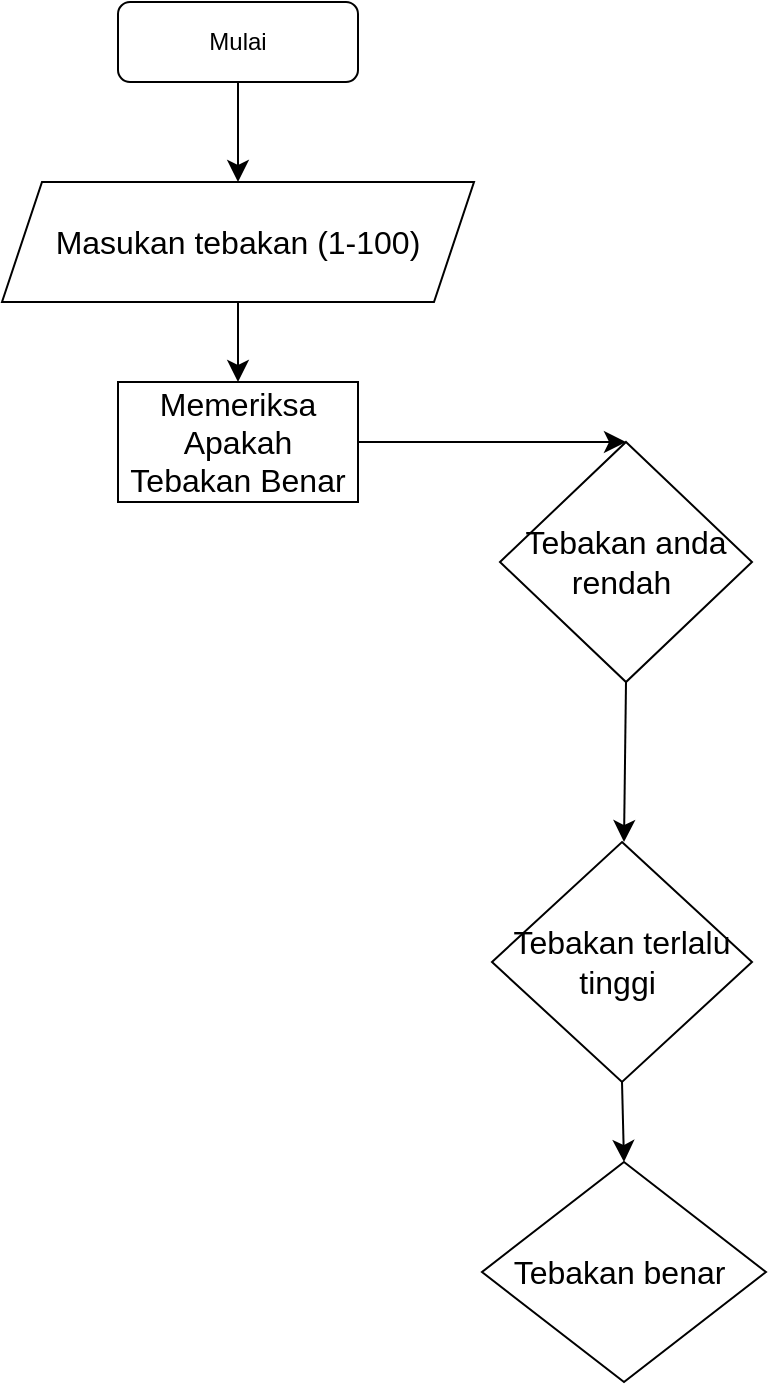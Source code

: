 <mxfile version="22.0.4" type="github">
  <diagram id="C5RBs43oDa-KdzZeNtuy" name="Page-1">
    <mxGraphModel dx="449" dy="736" grid="1" gridSize="10" guides="1" tooltips="1" connect="1" arrows="1" fold="1" page="1" pageScale="1" pageWidth="827" pageHeight="1169" math="0" shadow="0">
      <root>
        <mxCell id="WIyWlLk6GJQsqaUBKTNV-0" />
        <mxCell id="WIyWlLk6GJQsqaUBKTNV-1" parent="WIyWlLk6GJQsqaUBKTNV-0" />
        <mxCell id="WIyWlLk6GJQsqaUBKTNV-3" value="Mulai" style="rounded=1;whiteSpace=wrap;html=1;fontSize=12;glass=0;strokeWidth=1;shadow=0;" parent="WIyWlLk6GJQsqaUBKTNV-1" vertex="1">
          <mxGeometry x="160" y="80" width="120" height="40" as="geometry" />
        </mxCell>
        <mxCell id="2ZP7MVJUTkGxahNRQjdo-2" value="" style="edgeStyle=none;orthogonalLoop=1;jettySize=auto;html=1;rounded=0;fontSize=12;startSize=8;endSize=8;curved=1;exitX=0.5;exitY=1;exitDx=0;exitDy=0;entryX=0.5;entryY=0;entryDx=0;entryDy=0;" parent="WIyWlLk6GJQsqaUBKTNV-1" source="WIyWlLk6GJQsqaUBKTNV-3" target="_DnQs_Z1P2Ir-Lfi21zD-6" edge="1">
          <mxGeometry width="140" relative="1" as="geometry">
            <mxPoint x="70" y="130" as="sourcePoint" />
            <mxPoint x="220" y="170" as="targetPoint" />
            <Array as="points" />
          </mxGeometry>
        </mxCell>
        <mxCell id="2ZP7MVJUTkGxahNRQjdo-3" style="edgeStyle=none;curved=1;rounded=0;orthogonalLoop=1;jettySize=auto;html=1;exitX=1;exitY=0;exitDx=0;exitDy=0;fontSize=12;startSize=8;endSize=8;" parent="WIyWlLk6GJQsqaUBKTNV-1" edge="1">
          <mxGeometry relative="1" as="geometry">
            <mxPoint x="245" y="310" as="sourcePoint" />
            <mxPoint x="245" y="310" as="targetPoint" />
          </mxGeometry>
        </mxCell>
        <mxCell id="_DnQs_Z1P2Ir-Lfi21zD-2" value="Memeriksa Apakah Tebakan Benar" style="whiteSpace=wrap;html=1;fontSize=16;" vertex="1" parent="WIyWlLk6GJQsqaUBKTNV-1">
          <mxGeometry x="160" y="270" width="120" height="60" as="geometry" />
        </mxCell>
        <mxCell id="_DnQs_Z1P2Ir-Lfi21zD-3" value="" style="edgeStyle=none;orthogonalLoop=1;jettySize=auto;html=1;rounded=0;fontSize=12;startSize=8;endSize=8;curved=1;entryX=0.5;entryY=0;entryDx=0;entryDy=0;exitX=0.5;exitY=1;exitDx=0;exitDy=0;" edge="1" parent="WIyWlLk6GJQsqaUBKTNV-1" source="_DnQs_Z1P2Ir-Lfi21zD-6" target="_DnQs_Z1P2Ir-Lfi21zD-2">
          <mxGeometry width="140" relative="1" as="geometry">
            <mxPoint x="210" y="240" as="sourcePoint" />
            <mxPoint x="300" y="260" as="targetPoint" />
            <Array as="points" />
          </mxGeometry>
        </mxCell>
        <mxCell id="_DnQs_Z1P2Ir-Lfi21zD-4" value="Tebakan anda rendah&amp;nbsp;" style="rhombus;whiteSpace=wrap;html=1;fontSize=16;" vertex="1" parent="WIyWlLk6GJQsqaUBKTNV-1">
          <mxGeometry x="351" y="300" width="126" height="120" as="geometry" />
        </mxCell>
        <mxCell id="_DnQs_Z1P2Ir-Lfi21zD-7" value="" style="edgeStyle=none;orthogonalLoop=1;jettySize=auto;html=1;rounded=0;fontSize=12;startSize=8;endSize=8;curved=1;entryX=0.5;entryY=0;entryDx=0;entryDy=0;exitX=1;exitY=0.5;exitDx=0;exitDy=0;" edge="1" parent="WIyWlLk6GJQsqaUBKTNV-1" source="_DnQs_Z1P2Ir-Lfi21zD-2" target="_DnQs_Z1P2Ir-Lfi21zD-4">
          <mxGeometry width="140" relative="1" as="geometry">
            <mxPoint x="290" y="290" as="sourcePoint" />
            <mxPoint x="410" y="280" as="targetPoint" />
            <Array as="points" />
          </mxGeometry>
        </mxCell>
        <mxCell id="_DnQs_Z1P2Ir-Lfi21zD-6" value="Masukan tebakan (1-100)" style="shape=parallelogram;perimeter=parallelogramPerimeter;whiteSpace=wrap;html=1;fixedSize=1;fontSize=16;" vertex="1" parent="WIyWlLk6GJQsqaUBKTNV-1">
          <mxGeometry x="102" y="170" width="236" height="60" as="geometry" />
        </mxCell>
        <mxCell id="_DnQs_Z1P2Ir-Lfi21zD-8" value="" style="edgeStyle=none;orthogonalLoop=1;jettySize=auto;html=1;rounded=0;fontSize=12;startSize=8;endSize=8;curved=1;exitX=0.5;exitY=1;exitDx=0;exitDy=0;entryX=0.5;entryY=0;entryDx=0;entryDy=0;" edge="1" parent="WIyWlLk6GJQsqaUBKTNV-1" source="_DnQs_Z1P2Ir-Lfi21zD-4">
          <mxGeometry width="140" relative="1" as="geometry">
            <mxPoint x="260" y="510" as="sourcePoint" />
            <mxPoint x="413" y="500" as="targetPoint" />
            <Array as="points" />
          </mxGeometry>
        </mxCell>
        <mxCell id="_DnQs_Z1P2Ir-Lfi21zD-11" style="edgeStyle=none;curved=1;rounded=0;orthogonalLoop=1;jettySize=auto;html=1;entryX=0.5;entryY=0;entryDx=0;entryDy=0;fontSize=12;startSize=8;endSize=8;" edge="1" parent="WIyWlLk6GJQsqaUBKTNV-1">
          <mxGeometry relative="1" as="geometry">
            <mxPoint x="413" y="500" as="sourcePoint" />
            <mxPoint x="413" y="500" as="targetPoint" />
          </mxGeometry>
        </mxCell>
        <mxCell id="_DnQs_Z1P2Ir-Lfi21zD-12" value="Tebakan terlalu tinggi&amp;nbsp;" style="rhombus;whiteSpace=wrap;html=1;fontSize=16;" vertex="1" parent="WIyWlLk6GJQsqaUBKTNV-1">
          <mxGeometry x="347" y="500" width="130" height="120" as="geometry" />
        </mxCell>
        <mxCell id="_DnQs_Z1P2Ir-Lfi21zD-13" value="" style="edgeStyle=none;orthogonalLoop=1;jettySize=auto;html=1;rounded=0;fontSize=12;startSize=8;endSize=8;curved=1;exitX=0.5;exitY=1;exitDx=0;exitDy=0;entryX=0.5;entryY=0;entryDx=0;entryDy=0;" edge="1" parent="WIyWlLk6GJQsqaUBKTNV-1" source="_DnQs_Z1P2Ir-Lfi21zD-12" target="_DnQs_Z1P2Ir-Lfi21zD-14">
          <mxGeometry width="140" relative="1" as="geometry">
            <mxPoint x="260" y="520" as="sourcePoint" />
            <mxPoint x="410" y="690" as="targetPoint" />
            <Array as="points" />
          </mxGeometry>
        </mxCell>
        <mxCell id="_DnQs_Z1P2Ir-Lfi21zD-14" value="Tebakan benar&amp;nbsp;" style="rhombus;whiteSpace=wrap;html=1;fontSize=16;" vertex="1" parent="WIyWlLk6GJQsqaUBKTNV-1">
          <mxGeometry x="342" y="660" width="142" height="110" as="geometry" />
        </mxCell>
      </root>
    </mxGraphModel>
  </diagram>
</mxfile>
